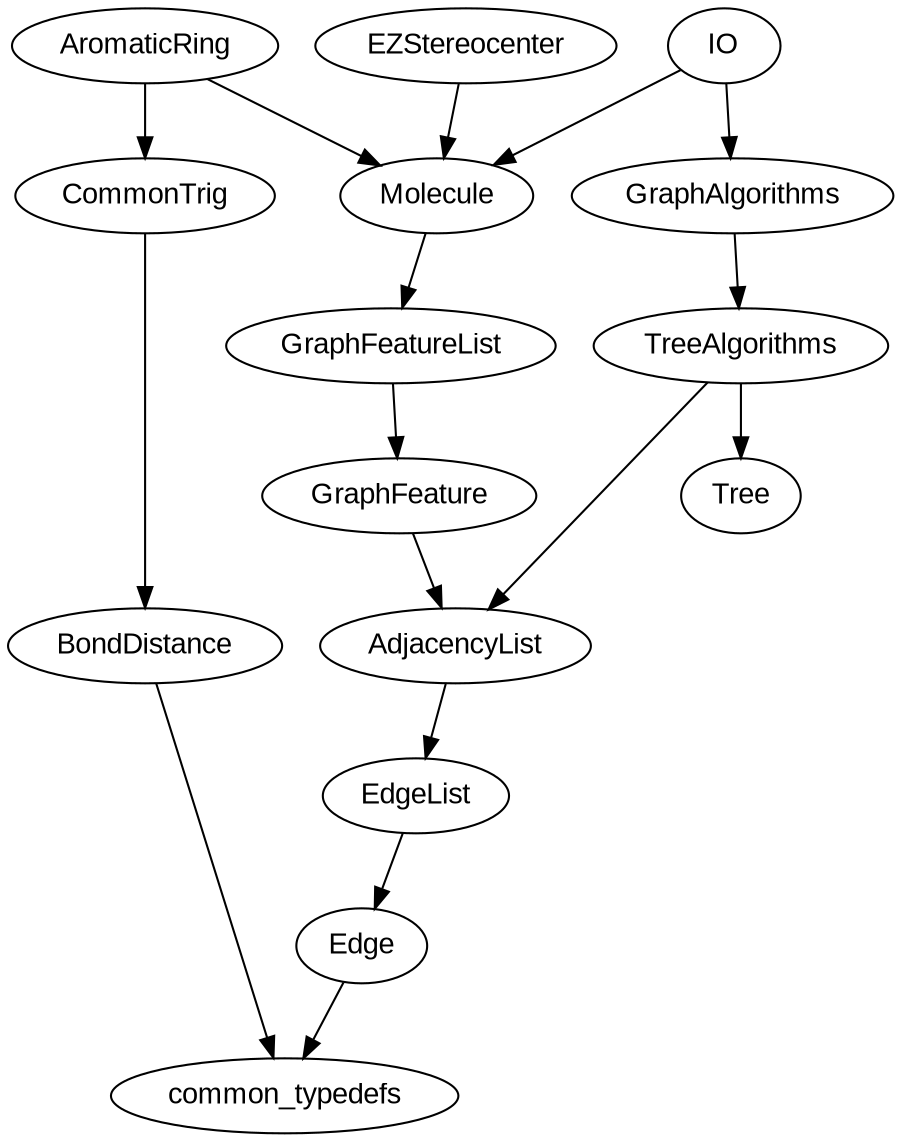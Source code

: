 digraph G {
  graph [fontname = "Arial"];
  node [fontname = "Arial"];
  edge [fontname = "Arial"];

  "AdjacencyList" -> "EdgeList";
  "EdgeList" -> "Edge";
  "Edge" -> "common_typedefs";

  //"AromaticRing" -> "GraphFeature";
  "AromaticRing" -> "CommonTrig";
  "CommonTrig" -> "BondDistance";
  "BondDistance" -> "common_typedefs";
  "AromaticRing" -> "Molecule";
  //"Molecule" -> "AdjacencyList";
  "Molecule" -> "GraphFeatureList";
  "GraphFeatureList" -> "GraphFeature";
  "GraphFeature" -> "AdjacencyList";
  //"GraphFeature" -> "EdgeList";

  //"EZStereocenter" -> "GraphFeature";
  "EZStereocenter" -> "Molecule";

  "GraphAlgorithms" -> "TreeAlgorithms";
  "TreeAlgorithms" -> "Tree";
  "TreeAlgorithms" -> "AdjacencyList";

  "IO" -> "Molecule";
  "IO" -> "GraphAlgorithms";
}
